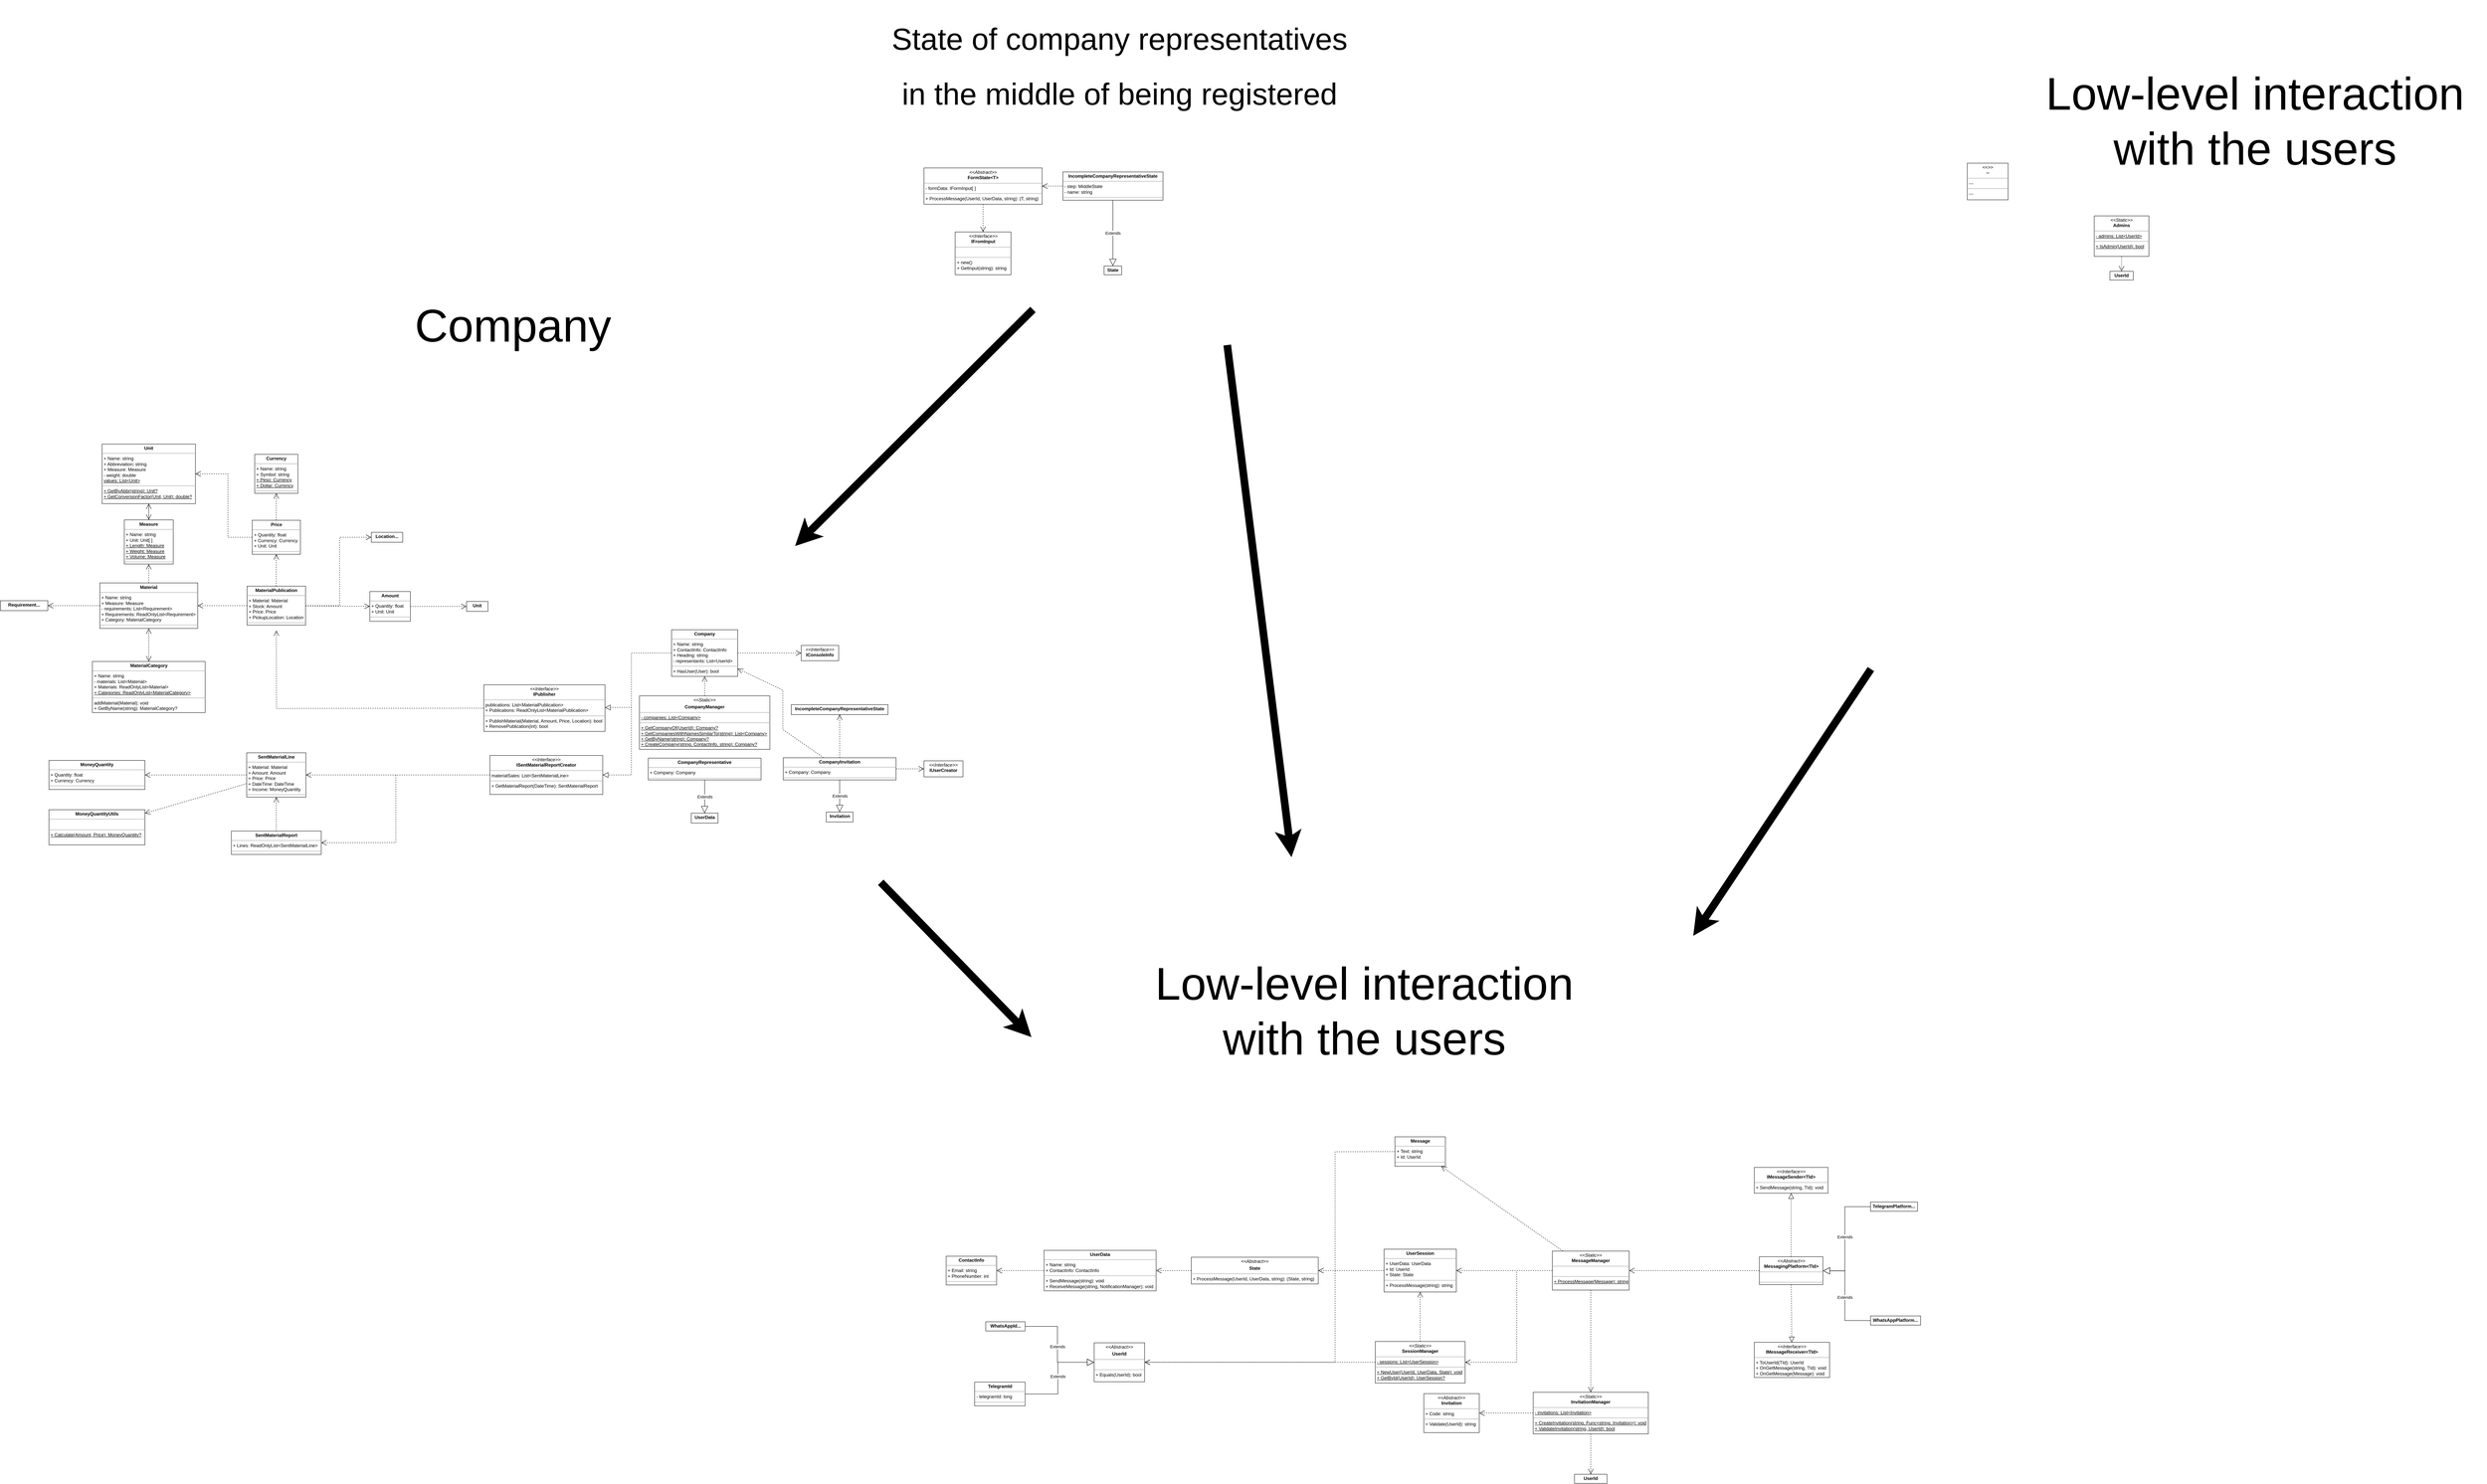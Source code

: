 <mxfile>
    <diagram id="C5RBs43oDa-KdzZeNtuy" name="Page-1">
        <mxGraphModel dx="4022" dy="3375" grid="0" gridSize="10" guides="1" tooltips="1" connect="1" arrows="1" fold="1" page="0" pageScale="1" pageWidth="827" pageHeight="1169" math="0" shadow="0">
            <root>
                <mxCell id="WIyWlLk6GJQsqaUBKTNV-0"/>
                <mxCell id="WIyWlLk6GJQsqaUBKTNV-1" parent="WIyWlLk6GJQsqaUBKTNV-0"/>
                <mxCell id="Xsf8VFBO3j0tMAS3_5td-4" value="" style="endArrow=open;endSize=12;dashed=1;html=1;rounded=0;" parent="WIyWlLk6GJQsqaUBKTNV-1" source="560" target="35" edge="1">
                    <mxGeometry x="0.004" y="105" width="160" relative="1" as="geometry">
                        <mxPoint x="727" y="520.877" as="sourcePoint"/>
                        <mxPoint x="528" y="559" as="targetPoint"/>
                        <mxPoint as="offset"/>
                    </mxGeometry>
                </mxCell>
                <mxCell id="Xsf8VFBO3j0tMAS3_5td-31" value="" style="endArrow=open;endSize=12;dashed=1;html=1;rounded=0;" parent="WIyWlLk6GJQsqaUBKTNV-1" source="35" target="556" edge="1">
                    <mxGeometry x="0.004" y="105" width="160" relative="1" as="geometry">
                        <mxPoint x="128" y="559" as="sourcePoint"/>
                        <mxPoint x="8" y="474" as="targetPoint"/>
                        <mxPoint as="offset"/>
                        <Array as="points"/>
                    </mxGeometry>
                </mxCell>
                <mxCell id="13" value="" style="endArrow=open;endSize=12;dashed=1;html=1;rounded=0;" parent="WIyWlLk6GJQsqaUBKTNV-1" source="563" target="561" edge="1">
                    <mxGeometry x="0.004" y="105" width="160" relative="1" as="geometry">
                        <mxPoint x="1173" y="559" as="sourcePoint"/>
                        <mxPoint x="946" y="799" as="targetPoint"/>
                        <mxPoint as="offset"/>
                        <Array as="points">
                            <mxPoint x="1079" y="559"/>
                            <mxPoint x="1079" y="799"/>
                        </Array>
                    </mxGeometry>
                </mxCell>
                <mxCell id="14" value="" style="endArrow=open;endSize=12;dashed=1;html=1;rounded=0;" parent="WIyWlLk6GJQsqaUBKTNV-1" source="563" target="560" edge="1">
                    <mxGeometry x="0.004" y="105" width="160" relative="1" as="geometry">
                        <mxPoint x="1173" y="559" as="sourcePoint"/>
                        <mxPoint x="926" y="559" as="targetPoint"/>
                        <mxPoint as="offset"/>
                    </mxGeometry>
                </mxCell>
                <mxCell id="30" value="" style="endArrow=block;dashed=1;endFill=0;endSize=12;html=1;" parent="WIyWlLk6GJQsqaUBKTNV-1" source="542" target="307" edge="1">
                    <mxGeometry width="160" relative="1" as="geometry">
                        <mxPoint x="1798.5" y="576.75" as="sourcePoint"/>
                        <mxPoint x="1025.5" y="753.25" as="targetPoint"/>
                    </mxGeometry>
                </mxCell>
                <mxCell id="31" value="" style="endArrow=block;dashed=1;endFill=0;endSize=12;html=1;" parent="WIyWlLk6GJQsqaUBKTNV-1" source="542" target="308" edge="1">
                    <mxGeometry width="160" relative="1" as="geometry">
                        <mxPoint x="1798.357" y="542.75" as="sourcePoint"/>
                        <mxPoint x="833.351" y="324.75" as="targetPoint"/>
                    </mxGeometry>
                </mxCell>
                <mxCell id="35" value="&lt;p style=&quot;margin: 0px ; margin-top: 4px ; text-align: center&quot;&gt;&lt;i&gt;&amp;lt;&amp;lt;Abstract&amp;gt;&amp;gt;&lt;/i&gt;&lt;/p&gt;&lt;p style=&quot;margin: 0px ; margin-top: 4px ; text-align: center&quot;&gt;&lt;b&gt;State&lt;/b&gt;&lt;/p&gt;&lt;hr size=&quot;1&quot;&gt;&lt;p style=&quot;margin: 0px ; margin-left: 4px&quot;&gt;&lt;/p&gt;&lt;p style=&quot;margin: 0px ; margin-left: 4px&quot;&gt;+ ProcessMessage(UserId, UserData, string): (State, string)&lt;/p&gt;&lt;br&gt;&lt;p style=&quot;margin: 0px 0px 0px 4px&quot;&gt;&lt;/p&gt;&lt;p style=&quot;margin: 0px 0px 0px 4px&quot;&gt;&lt;/p&gt;&lt;p style=&quot;margin: 0px 0px 0px 4px&quot;&gt;&lt;/p&gt;&lt;p style=&quot;margin: 0px 0px 0px 4px&quot;&gt;&lt;/p&gt;&lt;p style=&quot;margin: 0px 0px 0px 4px&quot;&gt;&lt;/p&gt;&lt;p style=&quot;margin: 0px 0px 0px 4px&quot;&gt;&lt;/p&gt;" style="verticalAlign=top;align=left;overflow=fill;fontSize=12;fontFamily=Helvetica;html=1;" parent="WIyWlLk6GJQsqaUBKTNV-1" vertex="1">
                    <mxGeometry x="228" y="524" width="332" height="70" as="geometry"/>
                </mxCell>
                <mxCell id="59" value="Extends" style="endArrow=block;endSize=16;endFill=0;html=1;rounded=0;" parent="WIyWlLk6GJQsqaUBKTNV-1" source="552" target="557" edge="1">
                    <mxGeometry width="160" relative="1" as="geometry">
                        <mxPoint x="-198" y="705" as="sourcePoint"/>
                        <mxPoint x="-53" y="799" as="targetPoint"/>
                        <Array as="points">
                            <mxPoint x="-122" y="705"/>
                            <mxPoint x="-122" y="799"/>
                        </Array>
                    </mxGeometry>
                </mxCell>
                <mxCell id="67" value="Extends" style="endArrow=block;endSize=16;endFill=0;html=1;rounded=0;" parent="WIyWlLk6GJQsqaUBKTNV-1" source="555" target="557" edge="1">
                    <mxGeometry width="160" relative="1" as="geometry">
                        <mxPoint x="-203" y="882" as="sourcePoint"/>
                        <mxPoint x="-53" y="799" as="targetPoint"/>
                        <Array as="points">
                            <mxPoint x="-121" y="882"/>
                            <mxPoint x="-121" y="799"/>
                        </Array>
                    </mxGeometry>
                </mxCell>
                <mxCell id="102" value="" style="endArrow=open;endSize=12;dashed=1;html=1;rounded=0;" parent="WIyWlLk6GJQsqaUBKTNV-1" source="565" target="566" edge="1">
                    <mxGeometry x="0.004" y="105" width="160" relative="1" as="geometry">
                        <mxPoint x="1272.5" y="988" as="sourcePoint"/>
                        <mxPoint x="1272.5" y="1087" as="targetPoint"/>
                        <mxPoint as="offset"/>
                    </mxGeometry>
                </mxCell>
                <mxCell id="103" value="" style="endArrow=open;endSize=12;dashed=1;html=1;rounded=0;" parent="WIyWlLk6GJQsqaUBKTNV-1" source="565" target="562" edge="1">
                    <mxGeometry x="0.004" y="105" width="160" relative="1" as="geometry">
                        <mxPoint x="1079" y="932" as="sourcePoint"/>
                        <mxPoint x="1003" y="932" as="targetPoint"/>
                        <mxPoint as="offset"/>
                    </mxGeometry>
                </mxCell>
                <mxCell id="120" value="" style="endArrow=open;endSize=12;dashed=1;html=1;rounded=0;" parent="WIyWlLk6GJQsqaUBKTNV-1" source="523" target="396" edge="1">
                    <mxGeometry x="0.004" y="105" width="160" relative="1" as="geometry">
                        <mxPoint x="-886.0" y="-1057.0" as="sourcePoint"/>
                        <mxPoint x="-792" y="-1018" as="targetPoint"/>
                        <mxPoint as="offset"/>
                    </mxGeometry>
                </mxCell>
                <mxCell id="126" value="Extends" style="endArrow=block;endSize=16;endFill=0;html=1;" parent="WIyWlLk6GJQsqaUBKTNV-1" source="531" target="530" edge="1">
                    <mxGeometry width="160" relative="1" as="geometry">
                        <mxPoint x="-1044.5" y="-728" as="sourcePoint"/>
                        <mxPoint x="-1044.5" y="-645" as="targetPoint"/>
                    </mxGeometry>
                </mxCell>
                <mxCell id="148" value="" style="endArrow=open;endSize=12;dashed=1;html=1;rounded=0;" parent="WIyWlLk6GJQsqaUBKTNV-1" source="544" target="539" edge="1">
                    <mxGeometry x="0.004" y="105" width="160" relative="1" as="geometry">
                        <mxPoint x="-2250" y="-1181" as="sourcePoint"/>
                        <mxPoint x="-2394" y="-1179.624" as="targetPoint"/>
                        <mxPoint as="offset"/>
                    </mxGeometry>
                </mxCell>
                <mxCell id="154" value="" style="endArrow=open;endSize=12;dashed=1;html=1;rounded=0;" parent="WIyWlLk6GJQsqaUBKTNV-1" source="544" target="546" edge="1">
                    <mxGeometry x="0.004" y="105" width="160" relative="1" as="geometry">
                        <mxPoint x="-2079" y="-1180.444" as="sourcePoint"/>
                        <mxPoint x="-1942.5" y="-1181" as="targetPoint"/>
                        <mxPoint as="offset"/>
                    </mxGeometry>
                </mxCell>
                <mxCell id="159" value="" style="endArrow=open;endSize=12;dashed=1;html=1;rounded=0;" parent="WIyWlLk6GJQsqaUBKTNV-1" source="544" target="543" edge="1">
                    <mxGeometry x="0.004" y="105" width="160" relative="1" as="geometry">
                        <mxPoint x="-2164.5" y="-1246" as="sourcePoint"/>
                        <mxPoint x="-2164.5" y="-1308.0" as="targetPoint"/>
                        <mxPoint as="offset"/>
                    </mxGeometry>
                </mxCell>
                <mxCell id="164" value="" style="endArrow=open;endSize=12;dashed=1;html=1;rounded=0;startArrow=none;" parent="WIyWlLk6GJQsqaUBKTNV-1" source="544" target="547" edge="1">
                    <mxGeometry x="0.004" y="105" width="160" relative="1" as="geometry">
                        <mxPoint x="-2079" y="-1181" as="sourcePoint"/>
                        <mxPoint x="-1932" y="-1360" as="targetPoint"/>
                        <mxPoint as="offset"/>
                        <Array as="points">
                            <mxPoint x="-1999" y="-1181"/>
                            <mxPoint x="-1999" y="-1360"/>
                        </Array>
                    </mxGeometry>
                </mxCell>
                <mxCell id="170" value="" style="endArrow=open;endSize=12;dashed=1;html=1;rounded=0;" parent="WIyWlLk6GJQsqaUBKTNV-1" source="539" target="540" edge="1">
                    <mxGeometry x="0.004" y="105" width="160" relative="1" as="geometry">
                        <mxPoint x="-2498" y="-1244" as="sourcePoint"/>
                        <mxPoint x="-2498" y="-1308" as="targetPoint"/>
                        <mxPoint as="offset"/>
                    </mxGeometry>
                </mxCell>
                <mxCell id="177" value="" style="endArrow=open;endSize=12;dashed=1;html=1;rounded=0;" parent="WIyWlLk6GJQsqaUBKTNV-1" source="540" target="541" edge="1">
                    <mxGeometry x="0.004" y="105" width="160" relative="1" as="geometry">
                        <mxPoint x="-2498" y="-1412" as="sourcePoint"/>
                        <mxPoint x="-2498" y="-1468" as="targetPoint"/>
                        <mxPoint as="offset"/>
                    </mxGeometry>
                </mxCell>
                <mxCell id="178" value="" style="endArrow=open;endSize=12;dashed=1;html=1;rounded=0;" parent="WIyWlLk6GJQsqaUBKTNV-1" source="541" target="540" edge="1">
                    <mxGeometry x="0.004" y="105" width="160" relative="1" as="geometry">
                        <mxPoint x="-2498" y="-1468" as="sourcePoint"/>
                        <mxPoint x="-2498" y="-1412" as="targetPoint"/>
                        <mxPoint as="offset"/>
                    </mxGeometry>
                </mxCell>
                <mxCell id="184" value="" style="endArrow=open;endSize=12;dashed=1;html=1;rounded=0;" parent="WIyWlLk6GJQsqaUBKTNV-1" source="539" target="537" edge="1">
                    <mxGeometry x="0.004" y="105" width="160" relative="1" as="geometry">
                        <mxPoint x="-2602" y="-1179" as="sourcePoint"/>
                        <mxPoint x="-2768" y="-1179" as="targetPoint"/>
                        <mxPoint as="offset"/>
                    </mxGeometry>
                </mxCell>
                <mxCell id="192" value="" style="endArrow=open;endSize=12;dashed=1;html=1;rounded=0;" parent="WIyWlLk6GJQsqaUBKTNV-1" source="543" target="533" edge="1">
                    <mxGeometry x="0.004" y="105" width="160" relative="1" as="geometry">
                        <mxPoint x="-2164.5" y="-1412" as="sourcePoint"/>
                        <mxPoint x="-2164.5" y="-1468" as="targetPoint"/>
                        <mxPoint as="offset"/>
                    </mxGeometry>
                </mxCell>
                <mxCell id="193" value="" style="endArrow=open;endSize=12;dashed=1;html=1;rounded=0;" parent="WIyWlLk6GJQsqaUBKTNV-1" source="543" target="541" edge="1">
                    <mxGeometry x="0.004" y="105" width="160" relative="1" as="geometry">
                        <mxPoint x="-2250" y="-1360.0" as="sourcePoint"/>
                        <mxPoint x="-2405.5" y="-1533" as="targetPoint"/>
                        <mxPoint as="offset"/>
                        <Array as="points">
                            <mxPoint x="-2291" y="-1360"/>
                            <mxPoint x="-2291" y="-1526"/>
                        </Array>
                    </mxGeometry>
                </mxCell>
                <mxCell id="202" value="" style="endArrow=open;endSize=12;dashed=1;html=1;rounded=0;" parent="WIyWlLk6GJQsqaUBKTNV-1" source="532" edge="1">
                    <mxGeometry x="0.004" y="105" width="160" relative="1" as="geometry">
                        <mxPoint x="-1628" y="-912.385" as="sourcePoint"/>
                        <mxPoint x="-2164.379" y="-1116" as="targetPoint"/>
                        <mxPoint as="offset"/>
                        <Array as="points">
                            <mxPoint x="-2164" y="-912"/>
                        </Array>
                    </mxGeometry>
                </mxCell>
                <mxCell id="213" value="" style="endArrow=classic;html=1;jumpSize=6;strokeWidth=20;startArrow=none;startFill=0;" parent="WIyWlLk6GJQsqaUBKTNV-1" edge="1">
                    <mxGeometry width="50" height="50" relative="1" as="geometry">
                        <mxPoint x="-584" y="-457" as="sourcePoint"/>
                        <mxPoint x="-190" y="-52" as="targetPoint"/>
                    </mxGeometry>
                </mxCell>
                <mxCell id="218" value="Low-level interaction with the users" style="text;html=1;strokeColor=none;fillColor=none;align=center;verticalAlign=middle;whiteSpace=wrap;rounded=0;shadow=0;sketch=0;strokeWidth=1;fontSize=120;" parent="WIyWlLk6GJQsqaUBKTNV-1" vertex="1">
                    <mxGeometry x="75" y="-280" width="1211" height="317" as="geometry"/>
                </mxCell>
                <mxCell id="219" value="Company" style="text;html=1;strokeColor=none;fillColor=none;align=center;verticalAlign=middle;whiteSpace=wrap;rounded=0;shadow=0;sketch=0;strokeWidth=1;fontSize=120;" parent="WIyWlLk6GJQsqaUBKTNV-1" vertex="1">
                    <mxGeometry x="-1844" y="-2013" width="597" height="195" as="geometry"/>
                </mxCell>
                <mxCell id="224" value="" style="endArrow=open;endSize=12;dashed=1;html=1;rounded=0;" parent="WIyWlLk6GJQsqaUBKTNV-1" source="563" target="565" edge="1">
                    <mxGeometry x="0.004" y="105" width="160" relative="1" as="geometry">
                        <mxPoint x="1272.5" y="589" as="sourcePoint"/>
                        <mxPoint x="1272.5" y="876" as="targetPoint"/>
                        <mxPoint as="offset"/>
                    </mxGeometry>
                </mxCell>
                <mxCell id="250" value="" style="endArrow=open;endSize=12;dashed=1;html=1;rounded=0;" parent="WIyWlLk6GJQsqaUBKTNV-1" source="539" target="538" edge="1">
                    <mxGeometry x="0.004" y="105" width="160" relative="1" as="geometry">
                        <mxPoint x="-2498" y="-1114" as="sourcePoint"/>
                        <mxPoint x="-2498" y="-1038" as="targetPoint"/>
                        <mxPoint as="offset"/>
                    </mxGeometry>
                </mxCell>
                <mxCell id="257" value="" style="endArrow=block;dashed=1;endFill=0;endSize=12;html=1;fontSize=11;strokeWidth=1;rounded=0;" parent="WIyWlLk6GJQsqaUBKTNV-1" source="523" target="521" edge="1">
                    <mxGeometry width="160" relative="1" as="geometry">
                        <mxPoint x="-1203.0" y="-1057" as="sourcePoint"/>
                        <mxPoint x="-1309" y="-738" as="targetPoint"/>
                        <Array as="points">
                            <mxPoint x="-1236" y="-1057"/>
                            <mxPoint x="-1236" y="-738"/>
                        </Array>
                    </mxGeometry>
                </mxCell>
                <mxCell id="500" value="" style="endArrow=open;endSize=12;dashed=1;html=1;rounded=0;" parent="WIyWlLk6GJQsqaUBKTNV-1" source="559" target="557" edge="1">
                    <mxGeometry x="0.004" y="105" width="160" relative="1" as="geometry">
                        <mxPoint x="750" y="248" as="sourcePoint"/>
                        <mxPoint x="133" y="799" as="targetPoint"/>
                        <mxPoint as="offset"/>
                        <Array as="points">
                            <mxPoint x="604" y="248"/>
                            <mxPoint x="604" y="799"/>
                        </Array>
                    </mxGeometry>
                </mxCell>
                <mxCell id="291" value="" style="endArrow=open;endSize=12;dashed=1;html=1;rounded=0;" parent="WIyWlLk6GJQsqaUBKTNV-1" source="542" target="563" edge="1">
                    <mxGeometry x="0.004" y="105" width="160" relative="1" as="geometry">
                        <mxPoint x="2584" y="662" as="sourcePoint"/>
                        <mxPoint x="2046.0" y="769" as="targetPoint"/>
                        <mxPoint as="offset"/>
                    </mxGeometry>
                </mxCell>
                <mxCell id="302" value="Extends" style="endArrow=block;endSize=16;endFill=0;html=1;rounded=0;" parent="WIyWlLk6GJQsqaUBKTNV-1" source="569" target="542" edge="1">
                    <mxGeometry width="160" relative="1" as="geometry">
                        <mxPoint x="1996" y="391.75" as="sourcePoint"/>
                        <mxPoint x="1890" y="559.75" as="targetPoint"/>
                        <Array as="points">
                            <mxPoint x="1937" y="391.75"/>
                            <mxPoint x="1937" y="559.75"/>
                        </Array>
                    </mxGeometry>
                </mxCell>
                <mxCell id="306" value="Extends" style="endArrow=block;endSize=16;endFill=0;html=1;rounded=0;" parent="WIyWlLk6GJQsqaUBKTNV-1" source="536" target="542" edge="1">
                    <mxGeometry width="160" relative="1" as="geometry">
                        <mxPoint x="1991" y="689.75" as="sourcePoint"/>
                        <mxPoint x="1890" y="559.75" as="targetPoint"/>
                        <Array as="points">
                            <mxPoint x="1937" y="689.75"/>
                            <mxPoint x="1937" y="559.75"/>
                        </Array>
                    </mxGeometry>
                </mxCell>
                <mxCell id="307" value="&lt;p style=&quot;margin: 0px ; margin-top: 4px ; text-align: center&quot;&gt;&lt;i&gt;&amp;lt;&amp;lt;Interface&amp;gt;&amp;gt;&lt;/i&gt;&lt;br&gt;&lt;b&gt;IMessageReceiver&amp;lt;TId&amp;gt;&lt;/b&gt;&lt;/p&gt;&lt;hr size=&quot;1&quot;&gt;&lt;p style=&quot;margin: 0px ; margin-left: 4px&quot;&gt;&lt;/p&gt;&lt;p style=&quot;margin: 0px ; margin-left: 4px&quot;&gt;+ ToUserId(TId): UserId&lt;br&gt;&lt;/p&gt;&lt;p style=&quot;margin: 0px ; margin-left: 4px&quot;&gt;+ OnGetMessage(string, TId): void&lt;/p&gt;&lt;p style=&quot;margin: 0px ; margin-left: 4px&quot;&gt;+ OnGetMessage(Message): void&lt;/p&gt;" style="verticalAlign=top;align=left;overflow=fill;fontSize=12;fontFamily=Helvetica;html=1;" parent="WIyWlLk6GJQsqaUBKTNV-1" vertex="1">
                    <mxGeometry x="1700" y="746.75" width="197" height="92" as="geometry"/>
                </mxCell>
                <mxCell id="308" value="&lt;p style=&quot;margin: 0px ; margin-top: 4px ; text-align: center&quot;&gt;&lt;i&gt;&amp;lt;&amp;lt;Interface&amp;gt;&amp;gt;&lt;/i&gt;&lt;br&gt;&lt;b&gt;IMessageSender&amp;lt;TId&amp;gt;&lt;/b&gt;&lt;/p&gt;&lt;hr size=&quot;1&quot;&gt;&lt;p style=&quot;margin: 0px ; margin-left: 4px&quot;&gt;&lt;span&gt;+ SendMessage(string, TId): void&lt;/span&gt;&lt;br&gt;&lt;/p&gt;" style="verticalAlign=top;align=left;overflow=fill;fontSize=12;fontFamily=Helvetica;html=1;" parent="WIyWlLk6GJQsqaUBKTNV-1" vertex="1">
                    <mxGeometry x="1700" y="289" width="193" height="67.5" as="geometry"/>
                </mxCell>
                <mxCell id="350" value="" style="endArrow=open;endSize=12;dashed=1;html=1;rounded=0;" parent="WIyWlLk6GJQsqaUBKTNV-1" source="561" target="557" edge="1">
                    <mxGeometry x="0.004" y="105" width="160" relative="1" as="geometry">
                        <mxPoint x="707" y="799" as="sourcePoint"/>
                        <mxPoint x="133" y="799" as="targetPoint"/>
                        <mxPoint as="offset"/>
                    </mxGeometry>
                </mxCell>
                <mxCell id="352" value="" style="endArrow=open;endSize=12;dashed=1;html=1;rounded=0;" parent="WIyWlLk6GJQsqaUBKTNV-1" source="561" target="560" edge="1">
                    <mxGeometry x="0.004" y="105" width="160" relative="1" as="geometry">
                        <mxPoint x="826.5" y="743" as="sourcePoint"/>
                        <mxPoint x="826.5" y="628" as="targetPoint"/>
                        <mxPoint as="offset"/>
                    </mxGeometry>
                </mxCell>
                <mxCell id="361" value="" style="endArrow=open;endSize=12;dashed=1;html=1;rounded=0;" parent="WIyWlLk6GJQsqaUBKTNV-1" source="563" target="559" edge="1">
                    <mxGeometry x="0.004" y="105" width="160" relative="1" as="geometry">
                        <mxPoint x="1229.547" y="529" as="sourcePoint"/>
                        <mxPoint x="885.49" y="287.0" as="targetPoint"/>
                        <mxPoint as="offset"/>
                    </mxGeometry>
                </mxCell>
                <mxCell id="394" value="" style="endArrow=open;endSize=12;dashed=1;html=1;rounded=0;startArrow=none;" parent="WIyWlLk6GJQsqaUBKTNV-1" source="556" target="551" edge="1">
                    <mxGeometry x="0.004" y="105" width="160" relative="1" as="geometry">
                        <mxPoint x="-141" y="498.998" as="sourcePoint"/>
                        <mxPoint x="-287.0" y="499" as="targetPoint"/>
                        <mxPoint as="offset"/>
                    </mxGeometry>
                </mxCell>
                <mxCell id="396" value="&lt;p style=&quot;margin: 0px ; margin-top: 4px ; text-align: center&quot;&gt;&lt;i&gt;&amp;lt;&amp;lt;Interface&amp;gt;&amp;gt;&lt;/i&gt;&lt;br&gt;&lt;b&gt;IConsoleInfo&lt;/b&gt;&lt;/p&gt;" style="verticalAlign=top;align=left;overflow=fill;fontSize=12;fontFamily=Helvetica;html=1;" parent="WIyWlLk6GJQsqaUBKTNV-1" vertex="1">
                    <mxGeometry x="-792" y="-1077" width="98" height="40" as="geometry"/>
                </mxCell>
                <mxCell id="405" value="" style="endArrow=open;endSize=12;dashed=1;html=1;rounded=0;" parent="WIyWlLk6GJQsqaUBKTNV-1" source="526" target="523" edge="1">
                    <mxGeometry width="160" relative="1" as="geometry">
                        <mxPoint x="-721.79" y="-780" as="sourcePoint"/>
                        <mxPoint x="-968.774" y="-992.0" as="targetPoint"/>
                        <Array as="points">
                            <mxPoint x="-840" y="-857"/>
                            <mxPoint x="-840" y="-960"/>
                        </Array>
                    </mxGeometry>
                </mxCell>
                <mxCell id="410" value="Extends" style="endArrow=block;endSize=16;endFill=0;html=1;" parent="WIyWlLk6GJQsqaUBKTNV-1" source="526" target="529" edge="1">
                    <mxGeometry width="160" relative="1" as="geometry">
                        <mxPoint x="-691.5" y="-728.0" as="sourcePoint"/>
                        <mxPoint x="-691.5" y="-645" as="targetPoint"/>
                    </mxGeometry>
                </mxCell>
                <mxCell id="415" value="&lt;p style=&quot;margin: 0px ; margin-top: 4px ; text-align: center&quot;&gt;&lt;i&gt;&amp;lt;&amp;lt;Interface&amp;gt;&amp;gt;&lt;/i&gt;&lt;br&gt;&lt;b&gt;IUserCreator&lt;/b&gt;&lt;/p&gt;" style="verticalAlign=top;align=left;overflow=fill;fontSize=12;fontFamily=Helvetica;html=1;" parent="WIyWlLk6GJQsqaUBKTNV-1" vertex="1">
                    <mxGeometry x="-471" y="-775" width="102" height="42" as="geometry"/>
                </mxCell>
                <mxCell id="416" value="" style="endArrow=open;endSize=12;dashed=1;html=1;" parent="WIyWlLk6GJQsqaUBKTNV-1" source="526" target="415" edge="1">
                    <mxGeometry width="160" relative="1" as="geometry">
                        <mxPoint x="-556" y="-754" as="sourcePoint"/>
                        <mxPoint x="-899" y="-744" as="targetPoint"/>
                    </mxGeometry>
                </mxCell>
                <mxCell id="422" value="" style="endArrow=open;endSize=12;dashed=1;html=1;rounded=0;" parent="WIyWlLk6GJQsqaUBKTNV-1" source="546" target="548" edge="1">
                    <mxGeometry x="0.004" y="105" width="160" relative="1" as="geometry">
                        <mxPoint x="-1771.5" y="-1181" as="sourcePoint"/>
                        <mxPoint x="-1679.0" y="-1180.713" as="targetPoint"/>
                        <mxPoint as="offset"/>
                    </mxGeometry>
                </mxCell>
                <mxCell id="423" value="&lt;font style=&quot;font-size: 80px&quot;&gt;State of company representatives in the middle of being registered&lt;/font&gt;" style="text;html=1;strokeColor=none;fillColor=none;align=center;verticalAlign=middle;whiteSpace=wrap;rounded=0;shadow=0;sketch=0;strokeWidth=1;fontSize=120;" parent="WIyWlLk6GJQsqaUBKTNV-1" vertex="1">
                    <mxGeometry x="-562.5" y="-2766" width="1205" height="317" as="geometry"/>
                </mxCell>
                <mxCell id="432" value="&lt;p style=&quot;margin: 0px ; margin-top: 4px ; text-align: center&quot;&gt;&lt;b&gt;State&lt;/b&gt;&lt;/p&gt;&lt;p style=&quot;margin: 0px ; margin-left: 4px&quot;&gt;&lt;/p&gt;&lt;p style=&quot;margin: 0px ; margin-left: 4px&quot;&gt;&lt;/p&gt;&lt;p style=&quot;margin: 0px 0px 0px 4px&quot;&gt;&lt;/p&gt;&lt;p style=&quot;margin: 0px 0px 0px 4px&quot;&gt;&lt;/p&gt;&lt;p style=&quot;margin: 0px 0px 0px 4px&quot;&gt;&lt;/p&gt;&lt;p style=&quot;margin: 0px 0px 0px 4px&quot;&gt;&lt;/p&gt;&lt;p style=&quot;margin: 0px 0px 0px 4px&quot;&gt;&lt;/p&gt;&lt;p style=&quot;margin: 0px 0px 0px 4px&quot;&gt;&lt;/p&gt;" style="verticalAlign=top;align=left;overflow=fill;fontSize=12;fontFamily=Helvetica;html=1;" parent="WIyWlLk6GJQsqaUBKTNV-1" vertex="1">
                    <mxGeometry y="-2070" width="46" height="23" as="geometry"/>
                </mxCell>
                <mxCell id="454" value="" style="endArrow=open;endSize=12;dashed=1;html=1;" parent="WIyWlLk6GJQsqaUBKTNV-1" source="526" target="525" edge="1">
                    <mxGeometry width="160" relative="1" as="geometry">
                        <mxPoint x="-691.5" y="-780" as="sourcePoint"/>
                        <mxPoint x="-685" y="-907" as="targetPoint"/>
                    </mxGeometry>
                </mxCell>
                <mxCell id="467" value="" style="endArrow=classic;html=1;jumpSize=6;strokeWidth=20;startArrow=none;startFill=0;" parent="WIyWlLk6GJQsqaUBKTNV-1" edge="1">
                    <mxGeometry width="50" height="50" relative="1" as="geometry">
                        <mxPoint x="-186" y="-1956" as="sourcePoint"/>
                        <mxPoint x="-808" y="-1337" as="targetPoint"/>
                    </mxGeometry>
                </mxCell>
                <mxCell id="468" value="" style="endArrow=classic;html=1;jumpSize=6;strokeWidth=20;startArrow=none;startFill=0;" parent="WIyWlLk6GJQsqaUBKTNV-1" edge="1">
                    <mxGeometry width="50" height="50" relative="1" as="geometry">
                        <mxPoint x="322" y="-1863" as="sourcePoint"/>
                        <mxPoint x="490" y="-523" as="targetPoint"/>
                    </mxGeometry>
                </mxCell>
                <mxCell id="478" value="" style="endArrow=open;endSize=12;dashed=1;html=1;" parent="WIyWlLk6GJQsqaUBKTNV-1" source="524" target="535" edge="1">
                    <mxGeometry width="160" relative="1" as="geometry">
                        <mxPoint x="-2250" y="-738" as="sourcePoint"/>
                        <mxPoint x="-2373" y="-738" as="targetPoint"/>
                    </mxGeometry>
                </mxCell>
                <mxCell id="480" value="" style="endArrow=open;endSize=12;dashed=1;html=1;" parent="WIyWlLk6GJQsqaUBKTNV-1" source="521" target="524" edge="1">
                    <mxGeometry width="160" relative="1" as="geometry">
                        <mxPoint x="-1628" y="-738" as="sourcePoint"/>
                        <mxPoint x="-2079" y="-738" as="targetPoint"/>
                        <Array as="points"/>
                    </mxGeometry>
                </mxCell>
                <mxCell id="482" value="" style="endArrow=block;dashed=1;endFill=0;endSize=12;html=1;fontSize=11;strokeWidth=1;rounded=0;" parent="WIyWlLk6GJQsqaUBKTNV-1" source="523" target="532" edge="1">
                    <mxGeometry width="160" relative="1" as="geometry">
                        <mxPoint x="-1203.0" y="-1057" as="sourcePoint"/>
                        <mxPoint x="-1309" y="-914.215" as="targetPoint"/>
                        <Array as="points">
                            <mxPoint x="-1236" y="-1057"/>
                            <mxPoint x="-1236" y="-915"/>
                        </Array>
                    </mxGeometry>
                </mxCell>
                <mxCell id="490" value="" style="endArrow=open;endSize=12;dashed=1;html=1;rounded=0;" parent="WIyWlLk6GJQsqaUBKTNV-1" source="521" target="534" edge="1">
                    <mxGeometry width="160" relative="1" as="geometry">
                        <mxPoint x="-1628" y="-738" as="sourcePoint"/>
                        <mxPoint x="-2047.5" y="-558" as="targetPoint"/>
                        <Array as="points">
                            <mxPoint x="-1852" y="-738"/>
                            <mxPoint x="-1852" y="-561"/>
                        </Array>
                    </mxGeometry>
                </mxCell>
                <mxCell id="491" value="" style="endArrow=open;endSize=12;dashed=1;html=1;" parent="WIyWlLk6GJQsqaUBKTNV-1" target="524" edge="1">
                    <mxGeometry width="160" relative="1" as="geometry">
                        <mxPoint x="-2164.5" y="-584" as="sourcePoint"/>
                        <mxPoint x="-2164.5" y="-660" as="targetPoint"/>
                        <Array as="points"/>
                    </mxGeometry>
                </mxCell>
                <mxCell id="519" value="&lt;p style=&quot;margin: 0px ; margin-top: 4px ; text-align: center&quot;&gt;&lt;i&gt;&amp;lt;&amp;lt;Static&amp;gt;&amp;gt;&lt;/i&gt;&lt;/p&gt;&lt;p style=&quot;margin: 0px ; margin-top: 4px ; text-align: center&quot;&gt;&lt;b&gt;CompanyManager&lt;/b&gt;&lt;/p&gt;&lt;hr size=&quot;1&quot;&gt;&lt;p style=&quot;margin: 0px ; margin-left: 4px&quot;&gt;&lt;u&gt;- companies: List&amp;lt;Company&amp;gt;&lt;/u&gt;&lt;/p&gt;&lt;hr size=&quot;1&quot;&gt;&lt;p style=&quot;margin: 0px ; margin-left: 4px&quot;&gt;&lt;u&gt;+ GetCompanyOf(UserId): Company?&lt;/u&gt;&lt;/p&gt;&lt;p style=&quot;margin: 0px ; margin-left: 4px&quot;&gt;&lt;u&gt;+ GetCompaniesWithNamesSimilarTo(string): List&amp;lt;Company&amp;gt;&lt;/u&gt;&lt;/p&gt;&lt;p style=&quot;margin: 0px ; margin-left: 4px&quot;&gt;&lt;u&gt;+ GetByName(string): Company?&lt;/u&gt;&lt;/p&gt;&lt;p style=&quot;margin: 0px ; margin-left: 4px&quot;&gt;&lt;u&gt;+ CreateCompany(string, ContactInfo, string): Company?&lt;/u&gt;&lt;/p&gt;" style="verticalAlign=top;align=left;overflow=fill;fontSize=12;fontFamily=Helvetica;html=1;" parent="WIyWlLk6GJQsqaUBKTNV-1" vertex="1">
                    <mxGeometry x="-1215" y="-945" width="341" height="140" as="geometry"/>
                </mxCell>
                <mxCell id="520" value="" style="endArrow=open;endSize=12;dashed=1;html=1;rounded=0;" parent="WIyWlLk6GJQsqaUBKTNV-1" source="519" target="523" edge="1">
                    <mxGeometry x="0.004" y="105" width="160" relative="1" as="geometry">
                        <mxPoint x="-876" y="-1047" as="sourcePoint"/>
                        <mxPoint x="-1044.5" y="-992.0" as="targetPoint"/>
                        <mxPoint as="offset"/>
                    </mxGeometry>
                </mxCell>
                <mxCell id="521" value="&lt;p style=&quot;margin: 0px ; margin-top: 4px ; text-align: center&quot;&gt;&lt;i&gt;&amp;lt;&amp;lt;Interface&amp;gt;&amp;gt;&lt;/i&gt;&lt;br&gt;&lt;b&gt;ISentMaterialReportCreator&lt;/b&gt;&lt;/p&gt;&lt;hr size=&quot;1&quot;&gt;&lt;p style=&quot;margin: 0px ; margin-left: 4px&quot;&gt;materialSales: List&amp;lt;SentMaterialLine&amp;gt;&lt;br&gt;&lt;/p&gt;&lt;hr size=&quot;1&quot;&gt;&lt;p style=&quot;margin: 0px ; margin-left: 4px&quot;&gt;+ GetMaterialReport(DateTime): SentMaterialReport&lt;/p&gt;" style="verticalAlign=top;align=left;overflow=fill;fontSize=12;fontFamily=Helvetica;html=1;" parent="WIyWlLk6GJQsqaUBKTNV-1" vertex="1">
                    <mxGeometry x="-1606" y="-789" width="295" height="102" as="geometry"/>
                </mxCell>
                <mxCell id="523" value="&lt;p style=&quot;margin: 0px ; margin-top: 4px ; text-align: center&quot;&gt;&lt;b&gt;Company&lt;/b&gt;&lt;/p&gt;&lt;hr size=&quot;1&quot;&gt;&lt;p style=&quot;margin: 0px ; margin-left: 4px&quot;&gt;+ Name: string&lt;/p&gt;&lt;p style=&quot;margin: 0px ; margin-left: 4px&quot;&gt;+ ContactInfo: ContactInfo&lt;/p&gt;&lt;p style=&quot;margin: 0px ; margin-left: 4px&quot;&gt;+ Heading: string&lt;/p&gt;&lt;p style=&quot;margin: 0px ; margin-left: 4px&quot;&gt;- representants: List&amp;lt;UserId&amp;gt;&lt;br&gt;&lt;/p&gt;&lt;hr size=&quot;1&quot;&gt;&lt;p style=&quot;margin: 0px ; margin-left: 4px&quot;&gt;+ HasUser(User): bool&lt;/p&gt;" style="verticalAlign=top;align=left;overflow=fill;fontSize=12;fontFamily=Helvetica;html=1;" parent="WIyWlLk6GJQsqaUBKTNV-1" vertex="1">
                    <mxGeometry x="-1131" y="-1118" width="173" height="122" as="geometry"/>
                </mxCell>
                <mxCell id="524" value="&lt;p style=&quot;margin: 0px ; margin-top: 4px ; text-align: center&quot;&gt;&lt;b&gt;SentMaterialLine&lt;/b&gt;&lt;/p&gt;&lt;hr size=&quot;1&quot;&gt;&lt;p style=&quot;margin: 0px ; margin-left: 4px&quot;&gt;+ Material: Material&lt;br&gt;&lt;/p&gt;&lt;p style=&quot;margin: 0px ; margin-left: 4px&quot;&gt;+ Amount: Amount&lt;/p&gt;&lt;p style=&quot;margin: 0px ; margin-left: 4px&quot;&gt;+ Price: Price&lt;/p&gt;&lt;p style=&quot;margin: 0px ; margin-left: 4px&quot;&gt;+ DateTime: DateTime&lt;/p&gt;&lt;p style=&quot;margin: 0px ; margin-left: 4px&quot;&gt;+ Income: MoneyQuantity&lt;/p&gt;&lt;hr size=&quot;1&quot;&gt;&lt;p style=&quot;margin: 0px ; margin-left: 4px&quot;&gt;&lt;br&gt;&lt;/p&gt;" style="verticalAlign=top;align=left;overflow=fill;fontSize=12;fontFamily=Helvetica;html=1;" parent="WIyWlLk6GJQsqaUBKTNV-1" vertex="1">
                    <mxGeometry x="-2242" y="-796" width="155" height="116" as="geometry"/>
                </mxCell>
                <mxCell id="525" value="&lt;p style=&quot;margin: 0px ; margin-top: 4px ; text-align: center&quot;&gt;&lt;b&gt;IncompleteCompanyRepresentativeState&lt;/b&gt;&lt;/p&gt;" style="verticalAlign=top;align=left;overflow=fill;fontSize=12;fontFamily=Helvetica;html=1;" parent="WIyWlLk6GJQsqaUBKTNV-1" vertex="1">
                    <mxGeometry x="-818" y="-922" width="253" height="26" as="geometry"/>
                </mxCell>
                <mxCell id="526" value="&lt;p style=&quot;margin: 0px ; margin-top: 4px ; text-align: center&quot;&gt;&lt;b&gt;CompanyInvitation&lt;/b&gt;&lt;/p&gt;&lt;hr size=&quot;1&quot;&gt;&lt;p style=&quot;margin: 0px ; margin-left: 4px&quot;&gt;+ Company: Company&lt;br&gt;&lt;/p&gt;&lt;hr size=&quot;1&quot;&gt;&lt;p style=&quot;margin: 0px ; margin-left: 4px&quot;&gt;&lt;br&gt;&lt;/p&gt;" style="verticalAlign=top;align=left;overflow=fill;fontSize=12;fontFamily=Helvetica;html=1;" parent="WIyWlLk6GJQsqaUBKTNV-1" vertex="1">
                    <mxGeometry x="-839" y="-783" width="295" height="58" as="geometry"/>
                </mxCell>
                <mxCell id="529" value="&lt;p style=&quot;margin: 0px ; margin-top: 4px ; text-align: center&quot;&gt;&lt;b&gt;Invitation&lt;/b&gt;&lt;/p&gt;" style="verticalAlign=top;align=left;overflow=fill;fontSize=12;fontFamily=Helvetica;html=1;" parent="WIyWlLk6GJQsqaUBKTNV-1" vertex="1">
                    <mxGeometry x="-726.5" y="-641" width="70" height="26" as="geometry"/>
                </mxCell>
                <mxCell id="530" value="&lt;p style=&quot;margin: 0px ; margin-top: 4px ; text-align: center&quot;&gt;&lt;b&gt;UserData&lt;/b&gt;&lt;/p&gt;" style="verticalAlign=top;align=left;overflow=fill;fontSize=12;fontFamily=Helvetica;html=1;" parent="WIyWlLk6GJQsqaUBKTNV-1" vertex="1">
                    <mxGeometry x="-1079.5" y="-638" width="70" height="26" as="geometry"/>
                </mxCell>
                <mxCell id="531" value="&lt;p style=&quot;margin: 0px ; margin-top: 4px ; text-align: center&quot;&gt;&lt;b&gt;CompanyRepresentative&lt;/b&gt;&lt;/p&gt;&lt;hr size=&quot;1&quot;&gt;&lt;p style=&quot;margin: 0px ; margin-left: 4px&quot;&gt;+ Company: Company&lt;br&gt;&lt;/p&gt;&lt;hr size=&quot;1&quot;&gt;&lt;p style=&quot;margin: 0px ; margin-left: 4px&quot;&gt;&lt;br&gt;&lt;/p&gt;" style="verticalAlign=top;align=left;overflow=fill;fontSize=12;fontFamily=Helvetica;html=1;" parent="WIyWlLk6GJQsqaUBKTNV-1" vertex="1">
                    <mxGeometry x="-1192" y="-782" width="295" height="57" as="geometry"/>
                </mxCell>
                <mxCell id="532" value="&lt;p style=&quot;margin: 0px ; margin-top: 4px ; text-align: center&quot;&gt;&lt;i&gt;&amp;lt;&amp;lt;Interface&amp;gt;&amp;gt;&lt;/i&gt;&lt;br&gt;&lt;b&gt;IPublisher&lt;/b&gt;&lt;/p&gt;&lt;hr size=&quot;1&quot;&gt;&lt;p style=&quot;margin: 0px ; margin-left: 4px&quot;&gt;&lt;span&gt;publications: List&amp;lt;MaterialPublication&amp;gt;&lt;/span&gt;&lt;/p&gt;&lt;p style=&quot;margin: 0px ; margin-left: 4px&quot;&gt;&lt;span&gt;+ Publications: ReadOnlyList&amp;lt;MaterialPublication&amp;gt;&lt;/span&gt;&lt;br&gt;&lt;/p&gt;&lt;hr size=&quot;1&quot;&gt;&lt;p style=&quot;margin: 0px ; margin-left: 4px&quot;&gt;+ PublishMaterial(Material, Amount, Price, Location): bool&lt;/p&gt;&lt;p style=&quot;margin: 0px ; margin-left: 4px&quot;&gt;+ RemovePublication(int): bool&lt;/p&gt;" style="verticalAlign=top;align=left;overflow=fill;fontSize=12;fontFamily=Helvetica;html=1;" parent="WIyWlLk6GJQsqaUBKTNV-1" vertex="1">
                    <mxGeometry x="-1622" y="-974" width="317" height="122" as="geometry"/>
                </mxCell>
                <mxCell id="533" value="&lt;p style=&quot;margin: 0px ; margin-top: 4px ; text-align: center&quot;&gt;&lt;b&gt;Currency&lt;/b&gt;&lt;/p&gt;&lt;hr size=&quot;1&quot;&gt;&lt;p style=&quot;margin: 0px ; margin-left: 4px&quot;&gt;+ Name: string&lt;br&gt;&lt;/p&gt;&lt;p style=&quot;margin: 0px ; margin-left: 4px&quot;&gt;+ Symbol: string&lt;/p&gt;&lt;p style=&quot;margin: 0px ; margin-left: 4px&quot;&gt;&lt;u&gt;+ Peso: Currency&lt;/u&gt;&lt;/p&gt;&lt;p style=&quot;margin: 0px ; margin-left: 4px&quot;&gt;&lt;u&gt;+ Dollar: Currency&lt;/u&gt;&lt;/p&gt;&lt;hr size=&quot;1&quot;&gt;&lt;p style=&quot;margin: 0px ; margin-left: 4px&quot;&gt;&lt;br&gt;&lt;/p&gt;" style="verticalAlign=top;align=left;overflow=fill;fontSize=12;fontFamily=Helvetica;html=1;" parent="WIyWlLk6GJQsqaUBKTNV-1" vertex="1">
                    <mxGeometry x="-2221" y="-1577" width="113" height="102" as="geometry"/>
                </mxCell>
                <mxCell id="534" value="&lt;p style=&quot;margin: 0px ; margin-top: 4px ; text-align: center&quot;&gt;&lt;b&gt;SentMaterialReport&lt;/b&gt;&lt;/p&gt;&lt;hr size=&quot;1&quot;&gt;&lt;p style=&quot;margin: 0px ; margin-left: 4px&quot;&gt;+ Lines: ReadOnlyList&amp;lt;SentMaterialLine&amp;gt;&lt;/p&gt;&lt;hr size=&quot;1&quot;&gt;&lt;p style=&quot;margin: 0px ; margin-left: 4px&quot;&gt;&lt;br&gt;&lt;/p&gt;" style="verticalAlign=top;align=left;overflow=fill;fontSize=12;fontFamily=Helvetica;html=1;" parent="WIyWlLk6GJQsqaUBKTNV-1" vertex="1">
                    <mxGeometry x="-2282" y="-591" width="235" height="61" as="geometry"/>
                </mxCell>
                <mxCell id="535" value="&lt;p style=&quot;margin: 0px ; margin-top: 4px ; text-align: center&quot;&gt;&lt;b&gt;MoneyQuantity&lt;/b&gt;&lt;/p&gt;&lt;hr size=&quot;1&quot;&gt;&lt;p style=&quot;margin: 0px ; margin-left: 4px&quot;&gt;+ Quantity: float&lt;br&gt;&lt;/p&gt;&lt;p style=&quot;margin: 0px ; margin-left: 4px&quot;&gt;+ Currency: Currency&lt;br&gt;&lt;/p&gt;&lt;hr size=&quot;1&quot;&gt;&lt;p style=&quot;margin: 0px ; margin-left: 4px&quot;&gt;&lt;br&gt;&lt;/p&gt;" style="verticalAlign=top;align=left;overflow=fill;fontSize=12;fontFamily=Helvetica;html=1;" parent="WIyWlLk6GJQsqaUBKTNV-1" vertex="1">
                    <mxGeometry x="-2759" y="-776" width="251" height="76" as="geometry"/>
                </mxCell>
                <mxCell id="536" value="&lt;p style=&quot;margin: 0px ; margin-top: 4px ; text-align: center&quot;&gt;&lt;b&gt;WhatsAppPlatform...&lt;/b&gt;&lt;/p&gt;" style="verticalAlign=middle;align=center;overflow=fill;fontSize=12;fontFamily=Helvetica;html=1;labelPosition=center;verticalLabelPosition=middle;" parent="WIyWlLk6GJQsqaUBKTNV-1" vertex="1">
                    <mxGeometry x="2004" y="677.75" width="131" height="24" as="geometry"/>
                </mxCell>
                <mxCell id="537" value="&lt;p style=&quot;margin: 0px ; margin-top: 4px ; text-align: center&quot;&gt;&lt;b&gt;Requirement...&lt;/b&gt;&lt;/p&gt;" style="verticalAlign=top;align=left;overflow=fill;fontSize=12;fontFamily=Helvetica;html=1;" parent="WIyWlLk6GJQsqaUBKTNV-1" vertex="1">
                    <mxGeometry x="-2886" y="-1194" width="124" height="26" as="geometry"/>
                </mxCell>
                <mxCell id="538" value="&lt;p style=&quot;margin: 0px ; margin-top: 4px ; text-align: center&quot;&gt;&lt;b&gt;MaterialCategory&lt;/b&gt;&lt;/p&gt;&lt;hr size=&quot;1&quot;&gt;&lt;p style=&quot;margin: 0px ; margin-left: 4px&quot;&gt;+ Name: string&lt;br&gt;&lt;/p&gt;&lt;p style=&quot;margin: 0px ; margin-left: 4px&quot;&gt;- materials: List&amp;lt;Material&amp;gt;&lt;/p&gt;&lt;p style=&quot;margin: 0px ; margin-left: 4px&quot;&gt;+ Materials: ReadOnlyList&amp;lt;Material&amp;gt;&lt;/p&gt;&lt;p style=&quot;margin: 0px ; margin-left: 4px&quot;&gt;&lt;u&gt;+ Categories: ReadOnlyList&amp;lt;MaterialCategory&amp;gt;&lt;/u&gt;&lt;/p&gt;&lt;hr size=&quot;1&quot;&gt;&lt;p style=&quot;margin: 0px ; margin-left: 4px&quot;&gt;addMaterial(Material): void&lt;/p&gt;&lt;p style=&quot;margin: 0px ; margin-left: 4px&quot;&gt;+ GetByName(string): MaterialCategory?&lt;/p&gt;" style="verticalAlign=top;align=left;overflow=fill;fontSize=12;fontFamily=Helvetica;html=1;" parent="WIyWlLk6GJQsqaUBKTNV-1" vertex="1">
                    <mxGeometry x="-2645.5" y="-1035" width="295" height="134" as="geometry"/>
                </mxCell>
                <mxCell id="539" value="&lt;p style=&quot;margin: 0px ; margin-top: 4px ; text-align: center&quot;&gt;&lt;b&gt;Material&lt;/b&gt;&lt;/p&gt;&lt;hr size=&quot;1&quot;&gt;&lt;p style=&quot;margin: 0px ; margin-left: 4px&quot;&gt;+ Name: string&lt;br&gt;&lt;/p&gt;&lt;p style=&quot;margin: 0px ; margin-left: 4px&quot;&gt;+ Measure: Measure&lt;/p&gt;&lt;p style=&quot;margin: 0px ; margin-left: 4px&quot;&gt;- requirements: List&amp;lt;Requirement&amp;gt;&lt;/p&gt;&lt;p style=&quot;margin: 0px ; margin-left: 4px&quot;&gt;+ Requirements: ReadOnlyList&amp;lt;Requirement&amp;gt;&lt;/p&gt;&lt;p style=&quot;margin: 0px ; margin-left: 4px&quot;&gt;+ Category: MaterialCategory&lt;/p&gt;&lt;hr size=&quot;1&quot;&gt;&lt;p style=&quot;margin: 0px ; margin-left: 4px&quot;&gt;&lt;br&gt;&lt;/p&gt;" style="verticalAlign=top;align=left;overflow=fill;fontSize=12;fontFamily=Helvetica;html=1;" parent="WIyWlLk6GJQsqaUBKTNV-1" vertex="1">
                    <mxGeometry x="-2626" y="-1240.5" width="256" height="119" as="geometry"/>
                </mxCell>
                <mxCell id="540" value="&lt;p style=&quot;margin: 0px ; margin-top: 4px ; text-align: center&quot;&gt;&lt;b&gt;Measure&lt;/b&gt;&lt;/p&gt;&lt;hr size=&quot;1&quot;&gt;&lt;p style=&quot;margin: 0px ; margin-left: 4px&quot;&gt;+ Name: string&lt;br&gt;&lt;/p&gt;&lt;p style=&quot;margin: 0px ; margin-left: 4px&quot;&gt;+ Unit: Unit[ ]&lt;/p&gt;&lt;p style=&quot;margin: 0px ; margin-left: 4px&quot;&gt;&lt;u&gt;+ Length: Measure&lt;/u&gt;&lt;/p&gt;&lt;p style=&quot;margin: 0px ; margin-left: 4px&quot;&gt;&lt;u&gt;+ Weight: Measure&lt;/u&gt;&lt;/p&gt;&lt;p style=&quot;margin: 0px ; margin-left: 4px&quot;&gt;&lt;u&gt;+ Volume: Measure&lt;/u&gt;&lt;/p&gt;&lt;hr size=&quot;1&quot;&gt;&lt;p style=&quot;margin: 0px ; margin-left: 4px&quot;&gt;&lt;br&gt;&lt;/p&gt;" style="verticalAlign=top;align=left;overflow=fill;fontSize=12;fontFamily=Helvetica;html=1;" parent="WIyWlLk6GJQsqaUBKTNV-1" vertex="1">
                    <mxGeometry x="-2562" y="-1405.5" width="128" height="115.5" as="geometry"/>
                </mxCell>
                <mxCell id="541" value="&lt;p style=&quot;margin: 0px ; margin-top: 4px ; text-align: center&quot;&gt;&lt;b&gt;Unit&lt;/b&gt;&lt;/p&gt;&lt;hr size=&quot;1&quot;&gt;&lt;p style=&quot;margin: 0px ; margin-left: 4px&quot;&gt;+ Name: string&lt;br&gt;&lt;/p&gt;&lt;p style=&quot;margin: 0px ; margin-left: 4px&quot;&gt;+ Abbreviation: string&lt;/p&gt;&lt;p style=&quot;margin: 0px ; margin-left: 4px&quot;&gt;&lt;span&gt;+ Measure: Measure&lt;/span&gt;&lt;br&gt;&lt;/p&gt;&lt;p style=&quot;margin: 0px 0px 0px 4px&quot;&gt;- weight: double&lt;/p&gt;&lt;p style=&quot;margin: 0px ; margin-left: 4px&quot;&gt;&lt;u&gt;values: List&amp;lt;Unit&amp;gt;&lt;/u&gt;&lt;br&gt;&lt;/p&gt;&lt;hr size=&quot;1&quot;&gt;&lt;p style=&quot;margin: 0px ; margin-left: 4px&quot;&gt;&lt;u&gt;+ GetByAbbr(string): Unit?&lt;/u&gt;&lt;/p&gt;&lt;p style=&quot;margin: 0px ; margin-left: 4px&quot;&gt;&lt;u&gt;+ GetConversionFactor(Unit, Unit): double?&lt;/u&gt;&lt;/p&gt;" style="verticalAlign=top;align=left;overflow=fill;fontSize=12;fontFamily=Helvetica;html=1;" parent="WIyWlLk6GJQsqaUBKTNV-1" vertex="1">
                    <mxGeometry x="-2620" y="-1604" width="244" height="156" as="geometry"/>
                </mxCell>
                <mxCell id="542" value="&lt;p style=&quot;margin: 0px ; margin-top: 4px ; text-align: center&quot;&gt;&lt;i&gt;&amp;lt;&amp;lt;Abstract&amp;gt;&amp;gt;&lt;/i&gt;&lt;br&gt;&lt;b&gt;MessagingPlatform&amp;lt;TId&amp;gt;&lt;/b&gt;&lt;/p&gt;&lt;hr size=&quot;1&quot;&gt;&lt;p style=&quot;margin: 0px ; margin-left: 4px&quot;&gt;&lt;br&gt;&lt;/p&gt;&lt;hr size=&quot;1&quot;&gt;&lt;p style=&quot;margin: 0px ; margin-left: 4px&quot;&gt;&lt;br&gt;&lt;/p&gt;" style="verticalAlign=top;align=left;overflow=fill;fontSize=12;fontFamily=Helvetica;html=1;" parent="WIyWlLk6GJQsqaUBKTNV-1" vertex="1">
                    <mxGeometry x="1713.5" y="522.75" width="166" height="73.01" as="geometry"/>
                </mxCell>
                <mxCell id="543" value="&lt;p style=&quot;margin: 0px ; margin-top: 4px ; text-align: center&quot;&gt;&lt;b&gt;Price&lt;/b&gt;&lt;/p&gt;&lt;hr size=&quot;1&quot;&gt;&lt;p style=&quot;margin: 0px ; margin-left: 4px&quot;&gt;+ Quantity: float&lt;br&gt;&lt;/p&gt;&lt;p style=&quot;margin: 0px ; margin-left: 4px&quot;&gt;+ Currency: Currency&lt;/p&gt;&lt;p style=&quot;margin: 0px ; margin-left: 4px&quot;&gt;+ Unit: Unit&lt;/p&gt;&lt;hr size=&quot;1&quot;&gt;&lt;p style=&quot;margin: 0px ; margin-left: 4px&quot;&gt;&lt;br&gt;&lt;/p&gt;" style="verticalAlign=top;align=left;overflow=fill;fontSize=12;fontFamily=Helvetica;html=1;" parent="WIyWlLk6GJQsqaUBKTNV-1" vertex="1">
                    <mxGeometry x="-2227.5" y="-1404.5" width="126" height="89" as="geometry"/>
                </mxCell>
                <mxCell id="544" value="&lt;p style=&quot;margin: 0px ; margin-top: 4px ; text-align: center&quot;&gt;&lt;b&gt;MaterialPublication&lt;/b&gt;&lt;/p&gt;&lt;hr size=&quot;1&quot;&gt;&lt;p style=&quot;margin: 0px ; margin-left: 4px&quot;&gt;+ Material: Material&lt;br&gt;&lt;/p&gt;&lt;p style=&quot;margin: 0px ; margin-left: 4px&quot;&gt;+ Stock: Amount&lt;/p&gt;&lt;p style=&quot;margin: 0px ; margin-left: 4px&quot;&gt;+ Price: Price&lt;/p&gt;&lt;p style=&quot;margin: 0px ; margin-left: 4px&quot;&gt;+ PickupLocation: Location&lt;/p&gt;&lt;hr size=&quot;1&quot;&gt;&lt;p style=&quot;margin: 0px ; margin-left: 4px&quot;&gt;&lt;br&gt;&lt;/p&gt;" style="verticalAlign=top;align=left;overflow=fill;fontSize=12;fontFamily=Helvetica;html=1;" parent="WIyWlLk6GJQsqaUBKTNV-1" vertex="1">
                    <mxGeometry x="-2241" y="-1232" width="153" height="102" as="geometry"/>
                </mxCell>
                <mxCell id="546" value="&lt;p style=&quot;margin: 0px ; margin-top: 4px ; text-align: center&quot;&gt;&lt;b&gt;Amount&lt;/b&gt;&lt;/p&gt;&lt;hr size=&quot;1&quot;&gt;&lt;p style=&quot;margin: 0px ; margin-left: 4px&quot;&gt;+ Quantity: float&lt;br&gt;&lt;/p&gt;&lt;p style=&quot;margin: 0px ; margin-left: 4px&quot;&gt;+ Unit: Unit&lt;/p&gt;&lt;hr size=&quot;1&quot;&gt;&lt;p style=&quot;margin: 0px ; margin-left: 4px&quot;&gt;&lt;br&gt;&lt;/p&gt;" style="verticalAlign=top;align=left;overflow=fill;fontSize=12;fontFamily=Helvetica;html=1;" parent="WIyWlLk6GJQsqaUBKTNV-1" vertex="1">
                    <mxGeometry x="-1920" y="-1218" width="106" height="78" as="geometry"/>
                </mxCell>
                <mxCell id="547" value="&lt;p style=&quot;margin: 0px ; margin-top: 4px ; text-align: center&quot;&gt;&lt;b&gt;Location...&lt;/b&gt;&lt;/p&gt;" style="verticalAlign=top;align=left;overflow=fill;fontSize=12;fontFamily=Helvetica;html=1;" parent="WIyWlLk6GJQsqaUBKTNV-1" vertex="1">
                    <mxGeometry x="-1916" y="-1373" width="82" height="26" as="geometry"/>
                </mxCell>
                <mxCell id="548" value="&lt;p style=&quot;margin: 0px ; margin-top: 4px ; text-align: center&quot;&gt;&lt;b&gt;Unit&lt;/b&gt;&lt;/p&gt;" style="verticalAlign=top;align=left;overflow=fill;fontSize=12;fontFamily=Helvetica;html=1;" parent="WIyWlLk6GJQsqaUBKTNV-1" vertex="1">
                    <mxGeometry x="-1667" y="-1192" width="56" height="26" as="geometry"/>
                </mxCell>
                <mxCell id="549" value="&lt;p style=&quot;margin: 0px ; margin-top: 4px ; text-align: center&quot;&gt;&lt;b&gt;IncompleteCompanyRepresentativeState&lt;/b&gt;&lt;/p&gt;&lt;hr size=&quot;1&quot;&gt;&lt;p style=&quot;margin: 0px ; margin-left: 4px&quot;&gt;- step: MiddleState&lt;br&gt;&lt;/p&gt;&lt;p style=&quot;margin: 0px ; margin-left: 4px&quot;&gt;- name: string&lt;/p&gt;&lt;hr size=&quot;1&quot;&gt;&lt;p style=&quot;margin: 0px ; margin-left: 4px&quot;&gt;&lt;br&gt;&lt;/p&gt;" style="verticalAlign=top;align=left;overflow=fill;fontSize=12;fontFamily=Helvetica;html=1;" parent="WIyWlLk6GJQsqaUBKTNV-1" vertex="1">
                    <mxGeometry x="-108" y="-2316" width="262" height="74" as="geometry"/>
                </mxCell>
                <mxCell id="551" value="&lt;p style=&quot;margin: 0px ; margin-top: 4px ; text-align: center&quot;&gt;&lt;b&gt;ContactInfo&lt;/b&gt;&lt;/p&gt;&lt;hr size=&quot;1&quot;&gt;&lt;p style=&quot;margin: 0px ; margin-left: 4px&quot;&gt;+ Email: string&lt;br&gt;&lt;/p&gt;&lt;p style=&quot;margin: 0px ; margin-left: 4px&quot;&gt;+ PhoneNumber: int&lt;/p&gt;&lt;hr size=&quot;1&quot;&gt;&lt;p style=&quot;margin: 0px ; margin-left: 4px&quot;&gt;&lt;br&gt;&lt;/p&gt;" style="verticalAlign=top;align=left;overflow=fill;fontSize=12;fontFamily=Helvetica;html=1;" parent="WIyWlLk6GJQsqaUBKTNV-1" vertex="1">
                    <mxGeometry x="-413" y="521.38" width="132" height="75.25" as="geometry"/>
                </mxCell>
                <mxCell id="552" value="&lt;p style=&quot;margin: 0px ; margin-top: 4px ; text-align: center&quot;&gt;&lt;b&gt;WhatsAppId...&lt;/b&gt;&lt;/p&gt;" style="verticalAlign=middle;align=center;overflow=fill;fontSize=12;fontFamily=Helvetica;html=1;labelPosition=center;verticalLabelPosition=middle;" parent="WIyWlLk6GJQsqaUBKTNV-1" vertex="1">
                    <mxGeometry x="-309.5" y="693" width="103" height="24" as="geometry"/>
                </mxCell>
                <mxCell id="555" value="&lt;p style=&quot;margin: 0px ; margin-top: 4px ; text-align: center&quot;&gt;&lt;b&gt;TelegramId&lt;/b&gt;&lt;/p&gt;&lt;hr size=&quot;1&quot;&gt;&lt;p style=&quot;margin: 0px ; margin-left: 4px&quot;&gt;- telegramId: long&lt;br&gt;&lt;/p&gt;&lt;hr size=&quot;1&quot;&gt;&lt;p style=&quot;margin: 0px ; margin-left: 4px&quot;&gt;&lt;br&gt;&lt;/p&gt;" style="verticalAlign=top;align=left;overflow=fill;fontSize=12;fontFamily=Helvetica;html=1;" parent="WIyWlLk6GJQsqaUBKTNV-1" vertex="1">
                    <mxGeometry x="-338.5" y="851" width="132" height="62" as="geometry"/>
                </mxCell>
                <mxCell id="556" value="&lt;p style=&quot;margin: 0px ; margin-top: 4px ; text-align: center&quot;&gt;&lt;b&gt;UserData&lt;/b&gt;&lt;/p&gt;&lt;hr size=&quot;1&quot;&gt;&lt;p style=&quot;margin: 0px ; margin-left: 4px&quot;&gt;+ Name: string&lt;br&gt;&lt;/p&gt;&lt;p style=&quot;margin: 0px ; margin-left: 4px&quot;&gt;+ ContactInfo: ContactInfo&lt;/p&gt;&lt;hr size=&quot;1&quot;&gt;&lt;p style=&quot;margin: 0px ; margin-left: 4px&quot;&gt;+ SendMessage(string): void&lt;/p&gt;&lt;p style=&quot;margin: 0px ; margin-left: 4px&quot;&gt;+ ReceiveMessage(string, NotificationManager): void&lt;/p&gt;" style="verticalAlign=top;align=left;overflow=fill;fontSize=12;fontFamily=Helvetica;html=1;" parent="WIyWlLk6GJQsqaUBKTNV-1" vertex="1">
                    <mxGeometry x="-157" y="506" width="293" height="106" as="geometry"/>
                </mxCell>
                <mxCell id="557" value="&lt;p style=&quot;margin: 0px ; margin-top: 4px ; text-align: center&quot;&gt;&lt;i&gt;&amp;lt;&amp;lt;Abstract&amp;gt;&amp;gt;&lt;/i&gt;&lt;/p&gt;&lt;p style=&quot;margin: 0px ; margin-top: 4px ; text-align: center&quot;&gt;&lt;b&gt;UserId&lt;/b&gt;&lt;/p&gt;&lt;hr size=&quot;1&quot;&gt;&lt;p style=&quot;margin: 0px ; margin-left: 4px&quot;&gt;&lt;br&gt;&lt;/p&gt;&lt;hr size=&quot;1&quot;&gt;&lt;p style=&quot;margin: 0px ; margin-left: 4px&quot;&gt;+ Equals(UserId): bool&lt;/p&gt;" style="verticalAlign=top;align=left;overflow=fill;fontSize=12;fontFamily=Helvetica;html=1;" parent="WIyWlLk6GJQsqaUBKTNV-1" vertex="1">
                    <mxGeometry x="-26" y="748" width="132" height="102" as="geometry"/>
                </mxCell>
                <mxCell id="559" value="&lt;p style=&quot;margin: 0px ; margin-top: 4px ; text-align: center&quot;&gt;&lt;b&gt;Message&lt;/b&gt;&lt;/p&gt;&lt;hr size=&quot;1&quot;&gt;&lt;p style=&quot;margin: 0px ; margin-left: 4px&quot;&gt;+ Text: string&lt;br&gt;&lt;/p&gt;&lt;p style=&quot;margin: 0px ; margin-left: 4px&quot;&gt;+ Id: UserId&lt;/p&gt;&lt;hr size=&quot;1&quot;&gt;&lt;p style=&quot;margin: 0px ; margin-left: 4px&quot;&gt;&lt;br&gt;&lt;/p&gt;" style="verticalAlign=top;align=left;overflow=fill;fontSize=12;fontFamily=Helvetica;html=1;" parent="WIyWlLk6GJQsqaUBKTNV-1" vertex="1">
                    <mxGeometry x="760.5" y="209" width="132" height="77" as="geometry"/>
                </mxCell>
                <mxCell id="560" value="&lt;p style=&quot;margin: 0px ; margin-top: 4px ; text-align: center&quot;&gt;&lt;b&gt;UserSession&lt;/b&gt;&lt;/p&gt;&lt;hr size=&quot;1&quot;&gt;&lt;p style=&quot;margin: 0px ; margin-left: 4px&quot;&gt;+ UserData: UserData&lt;/p&gt;&lt;p style=&quot;margin: 0px ; margin-left: 4px&quot;&gt;+ Id: UserId&lt;/p&gt;&lt;p style=&quot;margin: 0px ; margin-left: 4px&quot;&gt;+ State: State&lt;/p&gt;&lt;hr size=&quot;1&quot;&gt;&lt;p style=&quot;margin: 0px ; margin-left: 4px&quot;&gt;+ ProcessMessage(string): string&lt;/p&gt;" style="verticalAlign=top;align=left;overflow=fill;fontSize=12;fontFamily=Helvetica;html=1;" parent="WIyWlLk6GJQsqaUBKTNV-1" vertex="1">
                    <mxGeometry x="732" y="503" width="189" height="112" as="geometry"/>
                </mxCell>
                <mxCell id="561" value="&lt;p style=&quot;margin: 0px ; margin-top: 4px ; text-align: center&quot;&gt;&lt;i&gt;&amp;lt;&amp;lt;Static&amp;gt;&amp;gt;&lt;/i&gt;&lt;br&gt;&lt;b&gt;SessionManager&lt;/b&gt;&lt;/p&gt;&lt;hr size=&quot;1&quot;&gt;&lt;p style=&quot;margin: 0px ; margin-left: 4px&quot;&gt;&lt;u&gt;- sessions: List&amp;lt;UserSession&amp;gt;&lt;/u&gt;&lt;br&gt;&lt;/p&gt;&lt;hr size=&quot;1&quot;&gt;&lt;p style=&quot;margin: 0px ; margin-left: 4px&quot;&gt;&lt;u&gt;+ NewUser(UserId, UserData, State): void&lt;/u&gt;&lt;/p&gt;&lt;p style=&quot;margin: 0px ; margin-left: 4px&quot;&gt;&lt;u&gt;+ GetById(UserId): UserSession?&lt;/u&gt;&lt;/p&gt;" style="verticalAlign=top;align=left;overflow=fill;fontSize=12;fontFamily=Helvetica;html=1;" parent="WIyWlLk6GJQsqaUBKTNV-1" vertex="1">
                    <mxGeometry x="709" y="744.5" width="235" height="109" as="geometry"/>
                </mxCell>
                <mxCell id="562" value="&lt;p style=&quot;margin: 0px ; margin-top: 4px ; text-align: center&quot;&gt;&lt;i&gt;&amp;lt;&amp;lt;Abstract&amp;gt;&amp;gt;&lt;/i&gt;&lt;br&gt;&lt;b&gt;Invitation&lt;/b&gt;&lt;/p&gt;&lt;hr size=&quot;1&quot;&gt;&lt;p style=&quot;margin: 0px ; margin-left: 4px&quot;&gt;+ Code: string&lt;br&gt;&lt;/p&gt;&lt;hr size=&quot;1&quot;&gt;&lt;p style=&quot;margin: 0px ; margin-left: 4px&quot;&gt;+ Validate(UserId): string&lt;/p&gt;" style="verticalAlign=top;align=left;overflow=fill;fontSize=12;fontFamily=Helvetica;html=1;" parent="WIyWlLk6GJQsqaUBKTNV-1" vertex="1">
                    <mxGeometry x="836" y="881" width="145" height="102" as="geometry"/>
                </mxCell>
                <mxCell id="563" value="&lt;p style=&quot;margin: 0px ; margin-top: 4px ; text-align: center&quot;&gt;&lt;i&gt;&amp;lt;&amp;lt;Static&amp;gt;&amp;gt;&lt;/i&gt;&lt;br&gt;&lt;b&gt;MessageManager&lt;/b&gt;&lt;/p&gt;&lt;hr size=&quot;1&quot;&gt;&lt;p style=&quot;margin: 0px ; margin-left: 4px&quot;&gt;&lt;br&gt;&lt;/p&gt;&lt;hr size=&quot;1&quot;&gt;&lt;p style=&quot;margin: 0px ; margin-left: 4px&quot;&gt;&lt;u&gt;+ ProcessMessage(Message): string&lt;/u&gt;&lt;/p&gt;" style="verticalAlign=top;align=left;overflow=fill;fontSize=12;fontFamily=Helvetica;html=1;" parent="WIyWlLk6GJQsqaUBKTNV-1" vertex="1">
                    <mxGeometry x="1172" y="508" width="201" height="102" as="geometry"/>
                </mxCell>
                <mxCell id="564" value="Extends" style="endArrow=block;endSize=16;endFill=0;html=1;" parent="WIyWlLk6GJQsqaUBKTNV-1" source="549" target="432" edge="1">
                    <mxGeometry width="160" relative="1" as="geometry">
                        <mxPoint x="89" y="-2274" as="sourcePoint"/>
                        <mxPoint x="108" y="-2069" as="targetPoint"/>
                    </mxGeometry>
                </mxCell>
                <mxCell id="565" value="&lt;p style=&quot;margin: 0px ; margin-top: 4px ; text-align: center&quot;&gt;&lt;i&gt;&amp;lt;&amp;lt;Static&amp;gt;&amp;gt;&lt;/i&gt;&lt;br&gt;&lt;b&gt;InvitationManager&lt;/b&gt;&lt;/p&gt;&lt;hr size=&quot;1&quot;&gt;&lt;p style=&quot;margin: 0px ; margin-left: 4px&quot;&gt;&lt;u&gt;- invitations: List&amp;lt;Invitation&amp;gt;&lt;/u&gt;&lt;br&gt;&lt;/p&gt;&lt;hr size=&quot;1&quot;&gt;&lt;p style=&quot;margin: 0px ; margin-left: 4px&quot;&gt;&lt;u&gt;+ CreateInvitation(string, Func&amp;lt;string, Invitation&amp;gt;): void&lt;/u&gt;&lt;/p&gt;&lt;p style=&quot;margin: 0px ; margin-left: 4px&quot;&gt;&lt;u&gt;+ ValidateInvitation(string, UserId): bool&lt;/u&gt;&lt;/p&gt;" style="verticalAlign=top;align=left;overflow=fill;fontSize=12;fontFamily=Helvetica;html=1;" parent="WIyWlLk6GJQsqaUBKTNV-1" vertex="1">
                    <mxGeometry x="1122" y="877.5" width="301" height="109" as="geometry"/>
                </mxCell>
                <mxCell id="566" value="&lt;p style=&quot;margin: 0px ; margin-top: 4px ; text-align: center&quot;&gt;&lt;b&gt;UserId&lt;/b&gt;&lt;/p&gt;" style="verticalAlign=middle;align=center;overflow=fill;fontSize=12;fontFamily=Helvetica;html=1;labelPosition=center;verticalLabelPosition=middle;" parent="WIyWlLk6GJQsqaUBKTNV-1" vertex="1">
                    <mxGeometry x="1230" y="1092" width="85" height="24" as="geometry"/>
                </mxCell>
                <mxCell id="569" value="&lt;p style=&quot;margin: 0px ; margin-top: 4px ; text-align: center&quot;&gt;&lt;b&gt;TelegramPlatform...&lt;/b&gt;&lt;/p&gt;" style="verticalAlign=middle;align=center;overflow=fill;fontSize=12;fontFamily=Helvetica;html=1;labelPosition=center;verticalLabelPosition=middle;" parent="WIyWlLk6GJQsqaUBKTNV-1" vertex="1">
                    <mxGeometry x="2004" y="379.75" width="123" height="24" as="geometry"/>
                </mxCell>
                <mxCell id="570" value="&lt;p style=&quot;margin: 0px ; margin-top: 4px ; text-align: center&quot;&gt;&lt;b&gt;MoneyQuantityUtils&lt;/b&gt;&lt;/p&gt;&lt;hr size=&quot;1&quot;&gt;&lt;p style=&quot;margin: 0px ; margin-left: 4px&quot;&gt;&lt;br&gt;&lt;/p&gt;&lt;hr size=&quot;1&quot;&gt;&lt;p style=&quot;margin: 0px ; margin-left: 4px&quot;&gt;&lt;u&gt;+ Calculate(Amount, Price): MoneyQuantity?&lt;/u&gt;&lt;/p&gt;" style="verticalAlign=top;align=left;overflow=fill;fontSize=12;fontFamily=Helvetica;html=1;" parent="WIyWlLk6GJQsqaUBKTNV-1" vertex="1">
                    <mxGeometry x="-2759" y="-647" width="251" height="92" as="geometry"/>
                </mxCell>
                <mxCell id="571" value="" style="endArrow=open;endSize=12;dashed=1;html=1;" parent="WIyWlLk6GJQsqaUBKTNV-1" source="524" target="570" edge="1">
                    <mxGeometry width="160" relative="1" as="geometry">
                        <mxPoint x="-2232" y="-728.0" as="sourcePoint"/>
                        <mxPoint x="-2498" y="-728.0" as="targetPoint"/>
                    </mxGeometry>
                </mxCell>
                <mxCell id="572" value="" style="endArrow=open;endSize=12;dashed=1;html=1;rounded=0;" parent="WIyWlLk6GJQsqaUBKTNV-1" source="538" target="539" edge="1">
                    <mxGeometry x="0.004" y="105" width="160" relative="1" as="geometry">
                        <mxPoint x="-2488" y="-1111.5" as="sourcePoint"/>
                        <mxPoint x="-2488" y="-1025" as="targetPoint"/>
                        <mxPoint as="offset"/>
                    </mxGeometry>
                </mxCell>
                <mxCell id="573" value="Low-level interaction with the users" style="text;html=1;strokeColor=none;fillColor=none;align=center;verticalAlign=middle;whiteSpace=wrap;rounded=0;shadow=0;sketch=0;strokeWidth=1;fontSize=120;" parent="WIyWlLk6GJQsqaUBKTNV-1" vertex="1">
                    <mxGeometry x="2404" y="-2609" width="1211" height="317" as="geometry"/>
                </mxCell>
                <mxCell id="574" value="" style="endArrow=classic;html=1;jumpSize=6;strokeWidth=20;startArrow=none;startFill=0;" parent="WIyWlLk6GJQsqaUBKTNV-1" edge="1">
                    <mxGeometry width="50" height="50" relative="1" as="geometry">
                        <mxPoint x="2005" y="-1015" as="sourcePoint"/>
                        <mxPoint x="1540.5" y="-317" as="targetPoint"/>
                    </mxGeometry>
                </mxCell>
                <mxCell id="584" value="&lt;p style=&quot;margin: 0px ; margin-top: 4px ; text-align: center&quot;&gt;&lt;i&gt;&amp;lt;&amp;lt;&amp;gt;&amp;gt;&lt;/i&gt;&lt;br&gt;&lt;b&gt;--&lt;/b&gt;&lt;/p&gt;&lt;hr size=&quot;1&quot;&gt;&lt;p style=&quot;margin: 0px ; margin-left: 4px&quot;&gt;---&lt;br&gt;&lt;/p&gt;&lt;hr size=&quot;1&quot;&gt;&lt;p style=&quot;margin: 0px ; margin-left: 4px&quot;&gt;---&lt;br&gt;&lt;/p&gt;" style="verticalAlign=top;align=left;overflow=fill;fontSize=12;fontFamily=Helvetica;html=1;" parent="WIyWlLk6GJQsqaUBKTNV-1" vertex="1">
                    <mxGeometry x="2257" y="-2339" width="107" height="96" as="geometry"/>
                </mxCell>
                <mxCell id="585" value="&lt;p style=&quot;margin: 0px ; margin-top: 4px ; text-align: center&quot;&gt;&lt;i&gt;&amp;lt;&amp;lt;Static&amp;gt;&amp;gt;&lt;/i&gt;&lt;br&gt;&lt;b&gt;Admins&lt;/b&gt;&lt;/p&gt;&lt;hr size=&quot;1&quot;&gt;&lt;p style=&quot;margin: 0px ; margin-left: 4px&quot;&gt;&lt;u&gt;- admins: List&amp;lt;UserId&amp;gt;&lt;/u&gt;&lt;br&gt;&lt;/p&gt;&lt;hr size=&quot;1&quot;&gt;&lt;p style=&quot;margin: 0px ; margin-left: 4px&quot;&gt;&lt;u&gt;+ IsAdmin(UserId): bool&lt;/u&gt;&lt;/p&gt;" style="verticalAlign=top;align=left;overflow=fill;fontSize=12;fontFamily=Helvetica;html=1;" parent="WIyWlLk6GJQsqaUBKTNV-1" vertex="1">
                    <mxGeometry x="2589" y="-2201" width="143" height="106" as="geometry"/>
                </mxCell>
                <mxCell id="586" value="&lt;p style=&quot;margin: 0px ; margin-top: 4px ; text-align: center&quot;&gt;&lt;b&gt;UserId&lt;/b&gt;&lt;/p&gt;" style="verticalAlign=top;align=left;overflow=fill;fontSize=12;fontFamily=Helvetica;html=1;" parent="WIyWlLk6GJQsqaUBKTNV-1" vertex="1">
                    <mxGeometry x="2630" y="-2056" width="61" height="23" as="geometry"/>
                </mxCell>
                <mxCell id="587" value="" style="endArrow=open;endSize=12;dashed=1;html=1;" parent="WIyWlLk6GJQsqaUBKTNV-1" source="585" target="586" edge="1">
                    <mxGeometry x="-0.463" y="-97" width="160" relative="1" as="geometry">
                        <mxPoint x="2494" y="-2149" as="sourcePoint"/>
                        <mxPoint x="2654" y="-2149" as="targetPoint"/>
                        <mxPoint as="offset"/>
                    </mxGeometry>
                </mxCell>
                <mxCell id="595" value="" style="endArrow=open;endSize=12;dashed=1;html=1;" edge="1" parent="WIyWlLk6GJQsqaUBKTNV-1" source="596" target="597">
                    <mxGeometry width="160" relative="1" as="geometry">
                        <mxPoint x="-722.5" y="-2591" as="sourcePoint"/>
                        <mxPoint x="-722.5" y="-2699" as="targetPoint"/>
                    </mxGeometry>
                </mxCell>
                <mxCell id="596" value="&lt;p style=&quot;margin: 0px ; margin-top: 4px ; text-align: center&quot;&gt;&lt;i&gt;&amp;lt;&amp;lt;Abstract&amp;gt;&amp;gt;&lt;/i&gt;&lt;br&gt;&lt;b&gt;FormState&amp;lt;T&amp;gt;&lt;/b&gt;&lt;/p&gt;&lt;hr size=&quot;1&quot;&gt;&lt;p style=&quot;margin: 0px ; margin-left: 4px&quot;&gt;- formData: IFormInput[ ]&lt;/p&gt;&lt;hr size=&quot;1&quot;&gt;&lt;p style=&quot;margin: 0px ; margin-left: 4px&quot;&gt;+ ProcessMessage(UserId, UserData, string): (T, string)&lt;/p&gt;" style="verticalAlign=top;align=left;overflow=fill;fontSize=12;fontFamily=Helvetica;html=1;" vertex="1" parent="WIyWlLk6GJQsqaUBKTNV-1">
                    <mxGeometry x="-471" y="-2326.5" width="309" height="95" as="geometry"/>
                </mxCell>
                <mxCell id="597" value="&lt;p style=&quot;margin: 0px ; margin-top: 4px ; text-align: center&quot;&gt;&lt;i&gt;&amp;lt;&amp;lt;Interface&amp;gt;&amp;gt;&lt;/i&gt;&lt;br&gt;&lt;b&gt;IFromInput&lt;/b&gt;&lt;/p&gt;&lt;hr size=&quot;1&quot;&gt;&lt;p style=&quot;margin: 0px ; margin-left: 4px&quot;&gt;&lt;br&gt;&lt;/p&gt;&lt;hr size=&quot;1&quot;&gt;&lt;p style=&quot;margin: 0px ; margin-left: 4px&quot;&gt;+ new()&lt;/p&gt;&lt;p style=&quot;margin: 0px ; margin-left: 4px&quot;&gt;+ GetInput(string): string&lt;/p&gt;" style="verticalAlign=top;align=left;overflow=fill;fontSize=12;fontFamily=Helvetica;html=1;" vertex="1" parent="WIyWlLk6GJQsqaUBKTNV-1">
                    <mxGeometry x="-389.5" y="-2159" width="146" height="112" as="geometry"/>
                </mxCell>
                <mxCell id="598" value="" style="endArrow=open;endSize=12;dashed=1;html=1;" edge="1" parent="WIyWlLk6GJQsqaUBKTNV-1" source="549" target="596">
                    <mxGeometry width="160" relative="1" as="geometry">
                        <mxPoint x="-306.5" y="-2221.5" as="sourcePoint"/>
                        <mxPoint x="-306.5" y="-2149" as="targetPoint"/>
                    </mxGeometry>
                </mxCell>
            </root>
        </mxGraphModel>
    </diagram>
</mxfile>